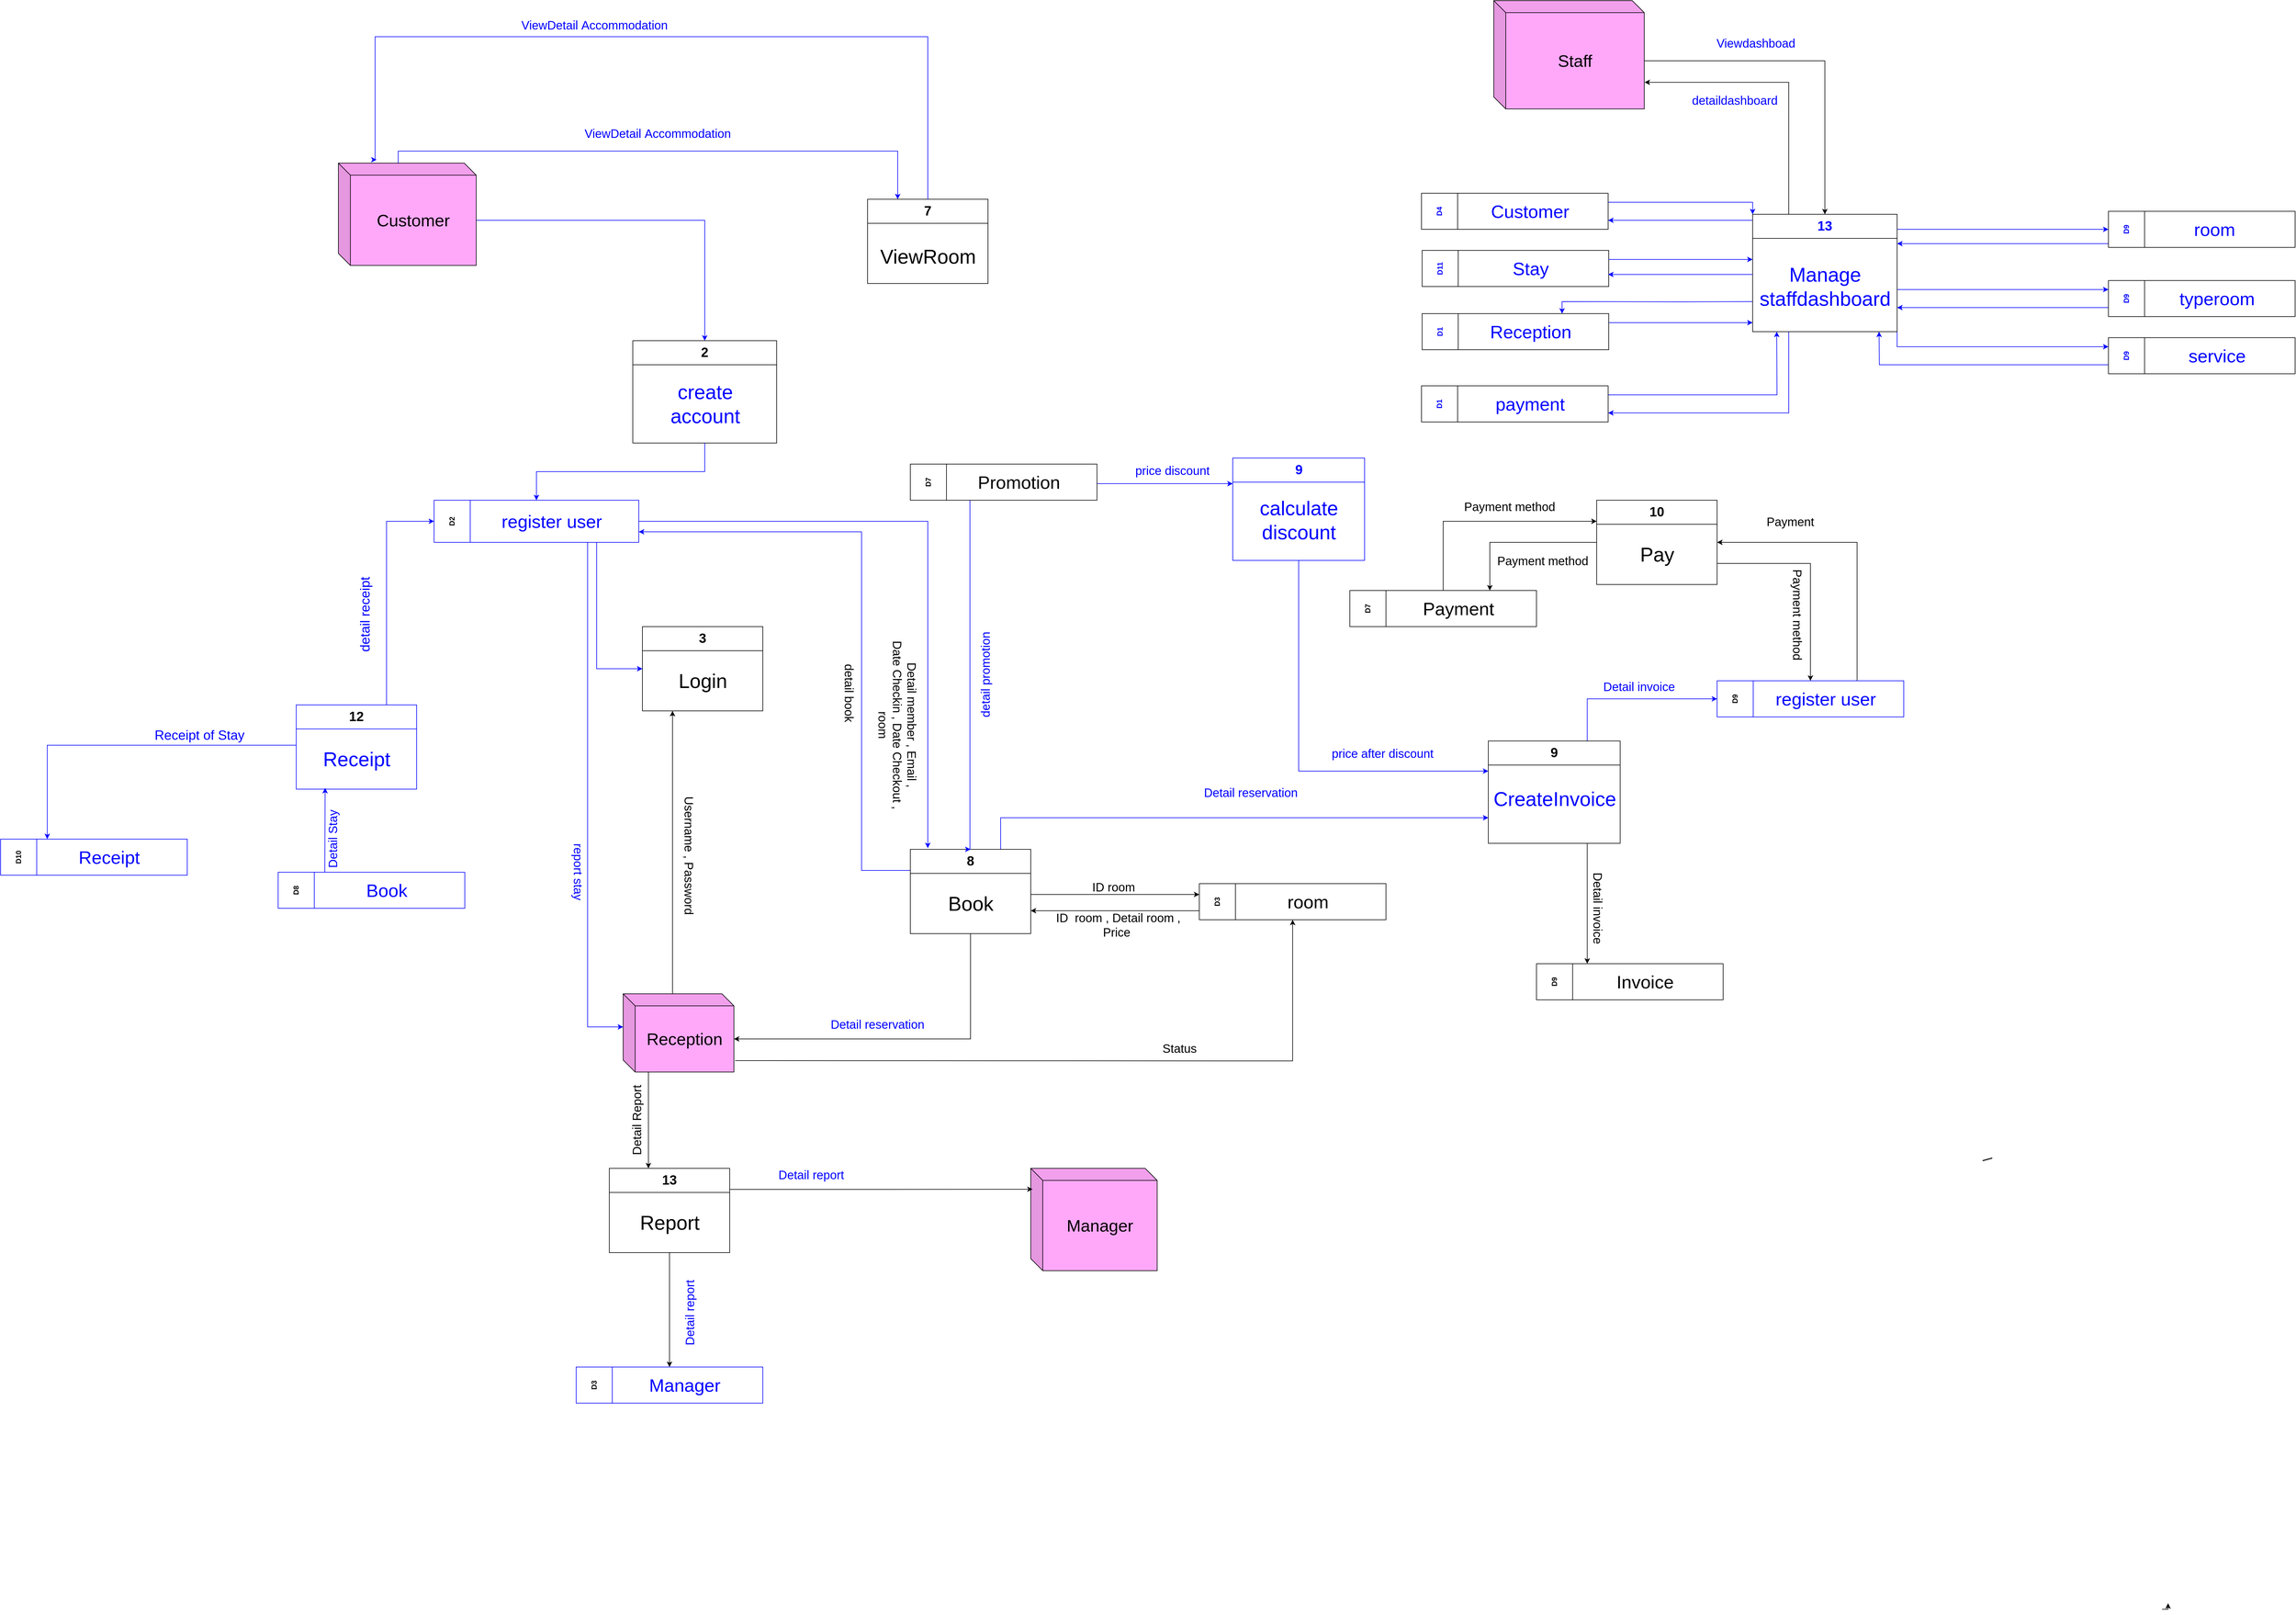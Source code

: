<mxfile version="22.0.4" type="github">
  <diagram name="Page-1" id="EVB2JG9kK474J4FMBU9G">
    <mxGraphModel dx="6120" dy="4209" grid="1" gridSize="10" guides="1" tooltips="1" connect="1" arrows="1" fold="1" page="1" pageScale="1" pageWidth="827" pageHeight="1169" math="0" shadow="0">
      <root>
        <mxCell id="0" />
        <mxCell id="1" parent="0" />
        <mxCell id="6Yd9exaLA5xY4vGigwr5-12" value="&lt;font style=&quot;font-size: 22px;&quot;&gt;3&lt;/font&gt;" style="swimlane;whiteSpace=wrap;html=1;startSize=40;" parent="1" vertex="1">
          <mxGeometry x="346" y="260" width="200" height="140" as="geometry" />
        </mxCell>
        <mxCell id="6Yd9exaLA5xY4vGigwr5-47" value="&lt;font style=&quot;font-size: 33px;&quot;&gt;Login&lt;/font&gt;" style="text;html=1;align=center;verticalAlign=middle;resizable=0;points=[];autosize=1;strokeColor=none;fillColor=none;" parent="6Yd9exaLA5xY4vGigwr5-12" vertex="1">
          <mxGeometry x="50" y="65" width="100" height="50" as="geometry" />
        </mxCell>
        <mxCell id="6Yd9exaLA5xY4vGigwr5-54" style="edgeStyle=orthogonalEdgeStyle;rounded=0;orthogonalLoop=1;jettySize=auto;html=1;exitX=1;exitY=0.5;exitDx=0;exitDy=0;fontColor=#0000FF;strokeColor=#0000FF;" parent="1" edge="1" source="uonzWdeMI_0KS28qsSOB-107">
          <mxGeometry relative="1" as="geometry">
            <mxPoint x="880" y="450" as="sourcePoint" />
            <mxPoint x="820" y="628" as="targetPoint" />
            <Array as="points">
              <mxPoint x="820" y="85" />
              <mxPoint x="820" y="628" />
            </Array>
          </mxGeometry>
        </mxCell>
        <mxCell id="6Yd9exaLA5xY4vGigwr5-67" style="edgeStyle=orthogonalEdgeStyle;rounded=0;orthogonalLoop=1;jettySize=auto;html=1;exitX=1;exitY=0.5;exitDx=0;exitDy=0;" parent="1" target="6Yd9exaLA5xY4vGigwr5-64" edge="1">
          <mxGeometry relative="1" as="geometry">
            <mxPoint x="991" y="705" as="sourcePoint" />
            <mxPoint x="1261" y="700" as="targetPoint" />
            <Array as="points">
              <mxPoint x="1131" y="705" />
              <mxPoint x="1131" y="705" />
            </Array>
          </mxGeometry>
        </mxCell>
        <mxCell id="6Yd9exaLA5xY4vGigwr5-70" style="edgeStyle=orthogonalEdgeStyle;rounded=0;orthogonalLoop=1;jettySize=auto;html=1;exitX=0;exitY=0.75;exitDx=0;exitDy=0;" parent="1" source="6Yd9exaLA5xY4vGigwr5-64" edge="1">
          <mxGeometry relative="1" as="geometry">
            <mxPoint x="991" y="732" as="targetPoint" />
            <Array as="points">
              <mxPoint x="991" y="732" />
            </Array>
          </mxGeometry>
        </mxCell>
        <mxCell id="6Yd9exaLA5xY4vGigwr5-64" value="D3" style="swimlane;horizontal=0;whiteSpace=wrap;html=1;startSize=60;" parent="1" vertex="1">
          <mxGeometry x="1271" y="687" width="310" height="60" as="geometry" />
        </mxCell>
        <mxCell id="6Yd9exaLA5xY4vGigwr5-65" value="&lt;font style=&quot;font-size: 30px;&quot;&gt;room&lt;/font&gt;" style="text;html=1;align=center;verticalAlign=middle;resizable=0;points=[];autosize=1;strokeColor=none;fillColor=none;" parent="6Yd9exaLA5xY4vGigwr5-64" vertex="1">
          <mxGeometry x="135" y="5" width="90" height="50" as="geometry" />
        </mxCell>
        <mxCell id="6Yd9exaLA5xY4vGigwr5-69" value="&lt;font style=&quot;font-size: 20px;&quot;&gt;ID room&amp;nbsp;&lt;/font&gt;" style="text;html=1;align=center;verticalAlign=middle;resizable=0;points=[];autosize=1;strokeColor=none;fillColor=none;" parent="1" vertex="1">
          <mxGeometry x="1081" y="672" width="100" height="40" as="geometry" />
        </mxCell>
        <mxCell id="6Yd9exaLA5xY4vGigwr5-71" value="&lt;font style=&quot;font-size: 20px;&quot;&gt;ID&amp;nbsp; room , Detail room ,&lt;br&gt;Price&amp;nbsp;&lt;/font&gt;" style="text;html=1;align=center;verticalAlign=middle;resizable=0;points=[];autosize=1;strokeColor=none;fillColor=none;" parent="1" vertex="1">
          <mxGeometry x="1021" y="725" width="230" height="60" as="geometry" />
        </mxCell>
        <mxCell id="6Yd9exaLA5xY4vGigwr5-78" value="&lt;font style=&quot;font-size: 22px;&quot;&gt;2&lt;/font&gt;" style="swimlane;whiteSpace=wrap;html=1;startSize=40;" parent="1" vertex="1">
          <mxGeometry x="330" y="-215" width="239" height="170" as="geometry" />
        </mxCell>
        <mxCell id="6Yd9exaLA5xY4vGigwr5-79" value="&lt;font color=&quot;#0000ff&quot; style=&quot;font-size: 33px;&quot;&gt;create &lt;br&gt;account&lt;/font&gt;" style="text;html=1;align=center;verticalAlign=middle;resizable=0;points=[];autosize=1;strokeColor=none;fillColor=none;" parent="6Yd9exaLA5xY4vGigwr5-78" vertex="1">
          <mxGeometry x="49.5" y="60" width="140" height="90" as="geometry" />
        </mxCell>
        <mxCell id="uonzWdeMI_0KS28qsSOB-125" style="edgeStyle=orthogonalEdgeStyle;rounded=0;orthogonalLoop=1;jettySize=auto;html=1;exitX=0;exitY=0.25;exitDx=0;exitDy=0;entryX=1;entryY=0.75;entryDx=0;entryDy=0;strokeColor=#0000FF;" edge="1" parent="1" source="6Yd9exaLA5xY4vGigwr5-80" target="uonzWdeMI_0KS28qsSOB-107">
          <mxGeometry relative="1" as="geometry">
            <Array as="points">
              <mxPoint x="710" y="665" />
              <mxPoint x="710" y="103" />
            </Array>
          </mxGeometry>
        </mxCell>
        <mxCell id="uonzWdeMI_0KS28qsSOB-127" style="edgeStyle=orthogonalEdgeStyle;rounded=0;orthogonalLoop=1;jettySize=auto;html=1;exitX=0.75;exitY=0;exitDx=0;exitDy=0;entryX=0;entryY=0.75;entryDx=0;entryDy=0;strokeColor=#0000FF;" edge="1" parent="1" source="6Yd9exaLA5xY4vGigwr5-80" target="6Yd9exaLA5xY4vGigwr5-114">
          <mxGeometry relative="1" as="geometry" />
        </mxCell>
        <mxCell id="6Yd9exaLA5xY4vGigwr5-80" value="&lt;font style=&quot;font-size: 22px;&quot;&gt;8&lt;/font&gt;" style="swimlane;whiteSpace=wrap;html=1;startSize=40;" parent="1" vertex="1">
          <mxGeometry x="791" y="630" width="200" height="140" as="geometry" />
        </mxCell>
        <mxCell id="6Yd9exaLA5xY4vGigwr5-81" value="&lt;span style=&quot;font-size: 33px;&quot;&gt;Book&lt;/span&gt;" style="text;html=1;align=center;verticalAlign=middle;resizable=0;points=[];autosize=1;strokeColor=none;fillColor=none;" parent="6Yd9exaLA5xY4vGigwr5-80" vertex="1">
          <mxGeometry x="50" y="65" width="100" height="50" as="geometry" />
        </mxCell>
        <mxCell id="6Yd9exaLA5xY4vGigwr5-90" value="&lt;span style=&quot;font-size: 20px;&quot;&gt;Detail member , Email ,&lt;br&gt;Date Checkin , Date Checkout ,&lt;br&gt;room&lt;/span&gt;" style="text;html=1;align=center;verticalAlign=middle;resizable=0;points=[];autosize=1;strokeColor=none;fillColor=none;rotation=90;" parent="1" vertex="1">
          <mxGeometry x="620" y="378" width="300" height="90" as="geometry" />
        </mxCell>
        <mxCell id="uonzWdeMI_0KS28qsSOB-160" style="edgeStyle=orthogonalEdgeStyle;rounded=0;orthogonalLoop=1;jettySize=auto;html=1;exitX=0;exitY=0.5;exitDx=0;exitDy=0;entryX=0.75;entryY=0;entryDx=0;entryDy=0;" edge="1" parent="1" source="6Yd9exaLA5xY4vGigwr5-103" target="6Yd9exaLA5xY4vGigwr5-105">
          <mxGeometry relative="1" as="geometry" />
        </mxCell>
        <mxCell id="uonzWdeMI_0KS28qsSOB-162" style="edgeStyle=orthogonalEdgeStyle;rounded=0;orthogonalLoop=1;jettySize=auto;html=1;exitX=1;exitY=0.75;exitDx=0;exitDy=0;entryX=0.5;entryY=0;entryDx=0;entryDy=0;" edge="1" parent="1" source="6Yd9exaLA5xY4vGigwr5-103" target="6Yd9exaLA5xY4vGigwr5-120">
          <mxGeometry relative="1" as="geometry">
            <mxPoint x="2270" y="280" as="targetPoint" />
          </mxGeometry>
        </mxCell>
        <mxCell id="6Yd9exaLA5xY4vGigwr5-103" value="&lt;font style=&quot;font-size: 22px;&quot;&gt;10&lt;/font&gt;" style="swimlane;whiteSpace=wrap;html=1;startSize=40;" parent="1" vertex="1">
          <mxGeometry x="1931" y="50" width="200" height="140" as="geometry" />
        </mxCell>
        <mxCell id="6Yd9exaLA5xY4vGigwr5-104" value="&lt;font style=&quot;font-size: 33px;&quot;&gt;Pay&lt;/font&gt;" style="text;html=1;align=center;verticalAlign=middle;resizable=0;points=[];autosize=1;strokeColor=none;fillColor=none;" parent="6Yd9exaLA5xY4vGigwr5-103" vertex="1">
          <mxGeometry x="60" y="65" width="80" height="50" as="geometry" />
        </mxCell>
        <mxCell id="uonzWdeMI_0KS28qsSOB-158" style="edgeStyle=orthogonalEdgeStyle;rounded=0;orthogonalLoop=1;jettySize=auto;html=1;exitX=0.5;exitY=0;exitDx=0;exitDy=0;entryX=0;entryY=0.25;entryDx=0;entryDy=0;" edge="1" parent="1" source="6Yd9exaLA5xY4vGigwr5-105" target="6Yd9exaLA5xY4vGigwr5-103">
          <mxGeometry relative="1" as="geometry" />
        </mxCell>
        <mxCell id="6Yd9exaLA5xY4vGigwr5-105" value="D7" style="swimlane;horizontal=0;whiteSpace=wrap;html=1;startSize=60;" parent="1" vertex="1">
          <mxGeometry x="1521" y="200" width="310" height="60" as="geometry" />
        </mxCell>
        <mxCell id="6Yd9exaLA5xY4vGigwr5-106" value="&lt;font style=&quot;font-size: 30px;&quot;&gt;Payment&lt;/font&gt;" style="text;html=1;align=center;verticalAlign=middle;resizable=0;points=[];autosize=1;strokeColor=none;fillColor=none;" parent="6Yd9exaLA5xY4vGigwr5-105" vertex="1">
          <mxGeometry x="110" y="5" width="140" height="50" as="geometry" />
        </mxCell>
        <mxCell id="6Yd9exaLA5xY4vGigwr5-108" value="&lt;font style=&quot;font-size: 20px;&quot;&gt;Payment method&lt;/font&gt;" style="text;html=1;align=center;verticalAlign=middle;resizable=0;points=[];autosize=1;strokeColor=none;fillColor=none;" parent="1" vertex="1">
          <mxGeometry x="1756" y="130" width="170" height="40" as="geometry" />
        </mxCell>
        <mxCell id="6Yd9exaLA5xY4vGigwr5-110" value="&lt;font style=&quot;font-size: 20px;&quot;&gt;Payment method&lt;/font&gt;" style="text;html=1;align=center;verticalAlign=middle;resizable=0;points=[];autosize=1;strokeColor=none;fillColor=none;" parent="1" vertex="1">
          <mxGeometry x="1701" y="40" width="170" height="40" as="geometry" />
        </mxCell>
        <mxCell id="uonzWdeMI_0KS28qsSOB-136" style="edgeStyle=orthogonalEdgeStyle;rounded=0;orthogonalLoop=1;jettySize=auto;html=1;exitX=0.75;exitY=0;exitDx=0;exitDy=0;entryX=0;entryY=0.5;entryDx=0;entryDy=0;strokeColor=#0000FF;" edge="1" parent="1" source="6Yd9exaLA5xY4vGigwr5-114" target="6Yd9exaLA5xY4vGigwr5-120">
          <mxGeometry relative="1" as="geometry" />
        </mxCell>
        <mxCell id="uonzWdeMI_0KS28qsSOB-168" style="edgeStyle=orthogonalEdgeStyle;rounded=0;orthogonalLoop=1;jettySize=auto;html=1;exitX=0.75;exitY=1;exitDx=0;exitDy=0;" edge="1" parent="1" source="6Yd9exaLA5xY4vGigwr5-114">
          <mxGeometry relative="1" as="geometry">
            <mxPoint x="1915" y="820" as="targetPoint" />
            <Array as="points">
              <mxPoint x="1915" y="820" />
            </Array>
          </mxGeometry>
        </mxCell>
        <mxCell id="6Yd9exaLA5xY4vGigwr5-114" value="&lt;font style=&quot;font-size: 22px;&quot;&gt;9&lt;/font&gt;" style="swimlane;whiteSpace=wrap;html=1;startSize=40;" parent="1" vertex="1">
          <mxGeometry x="1751" y="450" width="219" height="170" as="geometry" />
        </mxCell>
        <mxCell id="6Yd9exaLA5xY4vGigwr5-115" value="&lt;font style=&quot;font-size: 33px;&quot;&gt;CreateInvoice&lt;/font&gt;" style="text;html=1;align=center;verticalAlign=middle;resizable=0;points=[];autosize=1;strokeColor=none;fillColor=none;fontColor=#0000FF;" parent="6Yd9exaLA5xY4vGigwr5-114" vertex="1">
          <mxGeometry x="-5" y="71" width="230" height="50" as="geometry" />
        </mxCell>
        <mxCell id="uonzWdeMI_0KS28qsSOB-161" style="edgeStyle=orthogonalEdgeStyle;rounded=0;orthogonalLoop=1;jettySize=auto;html=1;exitX=0.75;exitY=0;exitDx=0;exitDy=0;entryX=1;entryY=0.5;entryDx=0;entryDy=0;" edge="1" parent="1" source="6Yd9exaLA5xY4vGigwr5-120" target="6Yd9exaLA5xY4vGigwr5-103">
          <mxGeometry relative="1" as="geometry" />
        </mxCell>
        <mxCell id="6Yd9exaLA5xY4vGigwr5-120" value="D9" style="swimlane;horizontal=0;whiteSpace=wrap;html=1;startSize=60;strokeColor=#0000FF;" parent="1" vertex="1">
          <mxGeometry x="2131" y="350" width="310" height="60" as="geometry" />
        </mxCell>
        <mxCell id="6Yd9exaLA5xY4vGigwr5-121" value="&lt;font style=&quot;font-size: 30px;&quot;&gt;register user&lt;/font&gt;" style="text;html=1;align=center;verticalAlign=middle;resizable=0;points=[];autosize=1;strokeColor=none;fillColor=none;fontColor=#0000FF;" parent="6Yd9exaLA5xY4vGigwr5-120" vertex="1">
          <mxGeometry x="85" y="5" width="190" height="50" as="geometry" />
        </mxCell>
        <mxCell id="6Yd9exaLA5xY4vGigwr5-125" value="&lt;font style=&quot;font-size: 20px;&quot;&gt;Detail invoice&lt;/font&gt;" style="text;html=1;align=center;verticalAlign=middle;resizable=0;points=[];autosize=1;strokeColor=none;fillColor=none;rotation=0;fontColor=#0000FF;" parent="1" vertex="1">
          <mxGeometry x="1931" y="339" width="140" height="40" as="geometry" />
        </mxCell>
        <mxCell id="6Yd9exaLA5xY4vGigwr5-126" value="&lt;font style=&quot;font-size: 20px;&quot;&gt;Detail invoice&lt;/font&gt;" style="text;html=1;align=center;verticalAlign=middle;resizable=0;points=[];autosize=1;strokeColor=none;fillColor=none;rotation=90;" parent="1" vertex="1">
          <mxGeometry x="1863.5" y="707" width="140" height="40" as="geometry" />
        </mxCell>
        <mxCell id="uonzWdeMI_0KS28qsSOB-186" style="edgeStyle=orthogonalEdgeStyle;rounded=0;orthogonalLoop=1;jettySize=auto;html=1;exitX=0;exitY=0;exitDx=250;exitDy=100;exitPerimeter=0;entryX=0.5;entryY=0;entryDx=0;entryDy=0;" edge="1" parent="1" source="6Yd9exaLA5xY4vGigwr5-130" target="uonzWdeMI_0KS28qsSOB-20">
          <mxGeometry relative="1" as="geometry" />
        </mxCell>
        <mxCell id="6Yd9exaLA5xY4vGigwr5-130" value="&lt;font style=&quot;font-size: 28px;&quot;&gt;Staff&lt;/font&gt;" style="shape=cube;whiteSpace=wrap;html=1;boundedLbl=1;backgroundOutline=1;darkOpacity=0.05;darkOpacity2=0.1;fillColor=#FFA8F9;" parent="1" vertex="1">
          <mxGeometry x="1760" y="-780" width="250" height="180" as="geometry" />
        </mxCell>
        <mxCell id="6Yd9exaLA5xY4vGigwr5-175" style="edgeStyle=orthogonalEdgeStyle;rounded=0;orthogonalLoop=1;jettySize=auto;html=1;exitX=0;exitY=0;exitDx=95;exitDy=110;exitPerimeter=0;entryX=0.5;entryY=0;entryDx=0;entryDy=0;" parent="1" edge="1">
          <mxGeometry relative="1" as="geometry">
            <mxPoint x="366" y="1000" as="sourcePoint" />
            <mxPoint x="356" y="1160" as="targetPoint" />
            <Array as="points">
              <mxPoint x="356" y="1000" />
            </Array>
          </mxGeometry>
        </mxCell>
        <mxCell id="6Yd9exaLA5xY4vGigwr5-225" style="edgeStyle=orthogonalEdgeStyle;rounded=0;orthogonalLoop=1;jettySize=auto;html=1;entryX=0.5;entryY=1;entryDx=0;entryDy=0;" parent="1" target="6Yd9exaLA5xY4vGigwr5-64" edge="1">
          <mxGeometry relative="1" as="geometry">
            <mxPoint x="500" y="981" as="sourcePoint" />
          </mxGeometry>
        </mxCell>
        <mxCell id="uonzWdeMI_0KS28qsSOB-120" style="edgeStyle=orthogonalEdgeStyle;rounded=0;orthogonalLoop=1;jettySize=auto;html=1;exitX=0;exitY=0;exitDx=82;exitDy=0;exitPerimeter=0;entryX=0.25;entryY=1;entryDx=0;entryDy=0;" edge="1" parent="1" source="6Yd9exaLA5xY4vGigwr5-170" target="6Yd9exaLA5xY4vGigwr5-12">
          <mxGeometry relative="1" as="geometry" />
        </mxCell>
        <mxCell id="6Yd9exaLA5xY4vGigwr5-170" value="&lt;font style=&quot;font-size: 28px;&quot;&gt;Reception&lt;/font&gt;" style="shape=cube;whiteSpace=wrap;html=1;boundedLbl=1;backgroundOutline=1;darkOpacity=0.05;darkOpacity2=0.1;fillColor=#FFA8F9;" parent="1" vertex="1">
          <mxGeometry x="314" y="870" width="184" height="130" as="geometry" />
        </mxCell>
        <mxCell id="uonzWdeMI_0KS28qsSOB-194" style="edgeStyle=orthogonalEdgeStyle;rounded=0;orthogonalLoop=1;jettySize=auto;html=1;exitX=0.5;exitY=1;exitDx=0;exitDy=0;entryX=0.5;entryY=0;entryDx=0;entryDy=0;" edge="1" parent="1" source="6Yd9exaLA5xY4vGigwr5-172" target="eCwXJ-lsIu1Mq8TBjTkr-33">
          <mxGeometry relative="1" as="geometry" />
        </mxCell>
        <mxCell id="6Yd9exaLA5xY4vGigwr5-172" value="&lt;font style=&quot;font-size: 22px;&quot;&gt;13&lt;/font&gt;" style="swimlane;whiteSpace=wrap;html=1;startSize=40;" parent="1" vertex="1">
          <mxGeometry x="291" y="1160" width="200" height="140" as="geometry" />
        </mxCell>
        <mxCell id="6Yd9exaLA5xY4vGigwr5-173" value="&lt;font style=&quot;font-size: 33px;&quot;&gt;Report&lt;/font&gt;" style="text;html=1;align=center;verticalAlign=middle;resizable=0;points=[];autosize=1;strokeColor=none;fillColor=none;" parent="6Yd9exaLA5xY4vGigwr5-172" vertex="1">
          <mxGeometry x="40" y="65" width="120" height="50" as="geometry" />
        </mxCell>
        <mxCell id="6Yd9exaLA5xY4vGigwr5-174" value="&lt;font style=&quot;font-size: 28px;&quot;&gt;Manager&lt;/font&gt;" style="shape=cube;whiteSpace=wrap;html=1;boundedLbl=1;backgroundOutline=1;darkOpacity=0.05;darkOpacity2=0.1;fillColor=#FFA8F9;" parent="1" vertex="1">
          <mxGeometry x="991" y="1160" width="210" height="170" as="geometry" />
        </mxCell>
        <mxCell id="6Yd9exaLA5xY4vGigwr5-176" value="&lt;font style=&quot;font-size: 20px;&quot;&gt;Username , Password&lt;/font&gt;" style="text;html=1;align=center;verticalAlign=middle;resizable=0;points=[];autosize=1;strokeColor=none;fillColor=none;rotation=90;" parent="1" vertex="1">
          <mxGeometry x="314" y="620" width="220" height="40" as="geometry" />
        </mxCell>
        <mxCell id="6Yd9exaLA5xY4vGigwr5-177" value="&lt;font style=&quot;font-size: 20px;&quot;&gt;Detail Report&lt;/font&gt;" style="text;html=1;align=center;verticalAlign=middle;resizable=0;points=[];autosize=1;strokeColor=none;fillColor=none;rotation=-90;" parent="1" vertex="1">
          <mxGeometry x="266" y="1060" width="140" height="40" as="geometry" />
        </mxCell>
        <mxCell id="6Yd9exaLA5xY4vGigwr5-185" value="&lt;font style=&quot;font-size: 20px;&quot;&gt;Detail report&lt;/font&gt;" style="text;html=1;align=center;verticalAlign=middle;resizable=0;points=[];autosize=1;strokeColor=none;fillColor=none;rotation=0;fontColor=#0000FF;" parent="1" vertex="1">
          <mxGeometry x="561" y="1150" width="130" height="40" as="geometry" />
        </mxCell>
        <mxCell id="uonzWdeMI_0KS28qsSOB-46" style="edgeStyle=orthogonalEdgeStyle;rounded=0;orthogonalLoop=1;jettySize=auto;html=1;exitX=1;exitY=0.25;exitDx=0;exitDy=0;entryX=0;entryY=0;entryDx=0;entryDy=0;fontColor=#0000FF;strokeColor=#0000FF;" edge="1" parent="1" source="6Yd9exaLA5xY4vGigwr5-191" target="uonzWdeMI_0KS28qsSOB-20">
          <mxGeometry relative="1" as="geometry" />
        </mxCell>
        <mxCell id="6Yd9exaLA5xY4vGigwr5-191" value="D4" style="swimlane;horizontal=0;whiteSpace=wrap;html=1;startSize=60;fontColor=#0000FF;" parent="1" vertex="1">
          <mxGeometry x="1640" y="-460" width="310" height="60" as="geometry" />
        </mxCell>
        <mxCell id="6Yd9exaLA5xY4vGigwr5-192" value="&lt;span style=&quot;font-size: 30px;&quot;&gt;Customer&lt;/span&gt;" style="text;html=1;align=center;verticalAlign=middle;resizable=0;points=[];autosize=1;strokeColor=none;fillColor=none;fontColor=#0000FF;" parent="6Yd9exaLA5xY4vGigwr5-191" vertex="1">
          <mxGeometry x="105" y="5" width="150" height="50" as="geometry" />
        </mxCell>
        <mxCell id="6Yd9exaLA5xY4vGigwr5-195" value="D11" style="swimlane;horizontal=0;whiteSpace=wrap;html=1;startSize=60;fontColor=#0000FF;" parent="1" vertex="1">
          <mxGeometry x="1641" y="-365" width="310" height="60" as="geometry" />
        </mxCell>
        <mxCell id="6Yd9exaLA5xY4vGigwr5-196" value="&lt;span style=&quot;font-size: 30px;&quot;&gt;Stay&lt;/span&gt;" style="text;html=1;align=center;verticalAlign=middle;resizable=0;points=[];autosize=1;strokeColor=none;fillColor=none;fontColor=#0000FF;" parent="6Yd9exaLA5xY4vGigwr5-195" vertex="1">
          <mxGeometry x="140" y="5" width="80" height="50" as="geometry" />
        </mxCell>
        <mxCell id="6Yd9exaLA5xY4vGigwr5-200" value="&lt;font style=&quot;font-size: 20px;&quot;&gt;&amp;nbsp;Status&lt;br&gt;&lt;/font&gt;" style="text;html=1;align=center;verticalAlign=middle;resizable=0;points=[];autosize=1;strokeColor=none;fillColor=none;" parent="1" vertex="1">
          <mxGeometry x="1190" y="940" width="90" height="40" as="geometry" />
        </mxCell>
        <mxCell id="x9j4PKglHA9XF4YdTZns-21" value="\" style="text;html=1;strokeColor=none;fillColor=none;align=center;verticalAlign=middle;whiteSpace=wrap;rounded=0;fontSize=22;rotation=-90;" parent="1" vertex="1">
          <mxGeometry x="2551" y="1130" width="60" height="30" as="geometry" />
        </mxCell>
        <mxCell id="yyQJociicmT0sTEvCrep-26" style="edgeStyle=orthogonalEdgeStyle;rounded=0;orthogonalLoop=1;jettySize=auto;html=1;exitX=0.5;exitY=1;exitDx=0;exitDy=0;entryX=0.667;entryY=0.667;entryDx=0;entryDy=0;entryPerimeter=0;" parent="1" edge="1">
          <mxGeometry relative="1" as="geometry">
            <mxPoint x="2870" y="1892.5" as="sourcePoint" />
            <mxPoint x="2880.02" y="1882.51" as="targetPoint" />
          </mxGeometry>
        </mxCell>
        <mxCell id="eCwXJ-lsIu1Mq8TBjTkr-29" style="edgeStyle=orthogonalEdgeStyle;rounded=0;orthogonalLoop=1;jettySize=auto;html=1;exitX=0;exitY=0.5;exitDx=0;exitDy=0;entryX=0.25;entryY=0;entryDx=0;entryDy=0;strokeColor=#0000FF;" parent="1" source="G4Wa9GA4Rg9XZmVomABa-4" target="eCwXJ-lsIu1Mq8TBjTkr-27" edge="1">
          <mxGeometry relative="1" as="geometry">
            <Array as="points">
              <mxPoint x="-642" y="457" />
            </Array>
          </mxGeometry>
        </mxCell>
        <mxCell id="uonzWdeMI_0KS28qsSOB-121" style="edgeStyle=orthogonalEdgeStyle;rounded=0;orthogonalLoop=1;jettySize=auto;html=1;exitX=0.75;exitY=0;exitDx=0;exitDy=0;entryX=0;entryY=0.5;entryDx=0;entryDy=0;strokeColor=#0000FF;" edge="1" parent="1" source="G4Wa9GA4Rg9XZmVomABa-4" target="uonzWdeMI_0KS28qsSOB-107">
          <mxGeometry relative="1" as="geometry" />
        </mxCell>
        <mxCell id="G4Wa9GA4Rg9XZmVomABa-4" value="&lt;font style=&quot;font-size: 22px;&quot;&gt;12&lt;/font&gt;" style="swimlane;whiteSpace=wrap;html=1;startSize=40;strokeColor=#0000FF;" parent="1" vertex="1">
          <mxGeometry x="-229" y="390" width="200" height="140" as="geometry" />
        </mxCell>
        <mxCell id="G4Wa9GA4Rg9XZmVomABa-5" value="&lt;span style=&quot;font-size: 33px;&quot;&gt;&lt;font color=&quot;#0000ff&quot;&gt;Receipt&lt;/font&gt;&lt;/span&gt;" style="text;html=1;align=center;verticalAlign=middle;resizable=0;points=[];autosize=1;strokeColor=none;fillColor=none;" parent="G4Wa9GA4Rg9XZmVomABa-4" vertex="1">
          <mxGeometry x="30" y="65" width="140" height="50" as="geometry" />
        </mxCell>
        <mxCell id="G4Wa9GA4Rg9XZmVomABa-8" style="rounded=0;orthogonalLoop=1;jettySize=auto;html=1;exitX=0.25;exitY=0;exitDx=0;exitDy=0;strokeColor=#0000FF;" parent="1" source="G4Wa9GA4Rg9XZmVomABa-6" edge="1">
          <mxGeometry relative="1" as="geometry">
            <mxPoint x="-181" y="528" as="targetPoint" />
          </mxGeometry>
        </mxCell>
        <mxCell id="G4Wa9GA4Rg9XZmVomABa-6" value="D8" style="swimlane;horizontal=0;whiteSpace=wrap;html=1;startSize=60;strokeColor=#0000FF;" parent="1" vertex="1">
          <mxGeometry x="-259" y="668" width="310" height="60" as="geometry" />
        </mxCell>
        <mxCell id="G4Wa9GA4Rg9XZmVomABa-7" value="&lt;span style=&quot;font-size: 30px;&quot;&gt;&lt;font color=&quot;#0000ff&quot;&gt;Book&lt;/font&gt;&lt;/span&gt;" style="text;html=1;align=center;verticalAlign=middle;resizable=0;points=[];autosize=1;strokeColor=none;fillColor=none;" parent="G4Wa9GA4Rg9XZmVomABa-6" vertex="1">
          <mxGeometry x="135" y="5" width="90" height="50" as="geometry" />
        </mxCell>
        <mxCell id="G4Wa9GA4Rg9XZmVomABa-10" value="&lt;font color=&quot;#0000ff&quot; style=&quot;font-size: 20px;&quot;&gt;Detail Stay&lt;/font&gt;" style="text;html=1;align=center;verticalAlign=middle;resizable=0;points=[];autosize=1;strokeColor=none;fillColor=none;rotation=-90;" parent="1" vertex="1">
          <mxGeometry x="-229" y="593" width="120" height="40" as="geometry" />
        </mxCell>
        <mxCell id="eCwXJ-lsIu1Mq8TBjTkr-11" value="&lt;font style=&quot;font-size: 22px;&quot;&gt;7&lt;/font&gt;" style="swimlane;whiteSpace=wrap;html=1;startSize=40;" parent="1" vertex="1">
          <mxGeometry x="720" y="-450" width="200" height="140" as="geometry" />
        </mxCell>
        <mxCell id="eCwXJ-lsIu1Mq8TBjTkr-12" value="&lt;font style=&quot;font-size: 33px;&quot;&gt;ViewRoom&lt;/font&gt;" style="text;html=1;align=center;verticalAlign=middle;resizable=0;points=[];autosize=1;strokeColor=none;fillColor=none;" parent="eCwXJ-lsIu1Mq8TBjTkr-11" vertex="1">
          <mxGeometry x="10" y="70" width="180" height="50" as="geometry" />
        </mxCell>
        <mxCell id="eCwXJ-lsIu1Mq8TBjTkr-21" value="&lt;font style=&quot;font-size: 20px;&quot;&gt;&lt;font color=&quot;#0000ff&quot;&gt;ViewDetail&amp;nbsp;Accommodation&lt;/font&gt;&lt;br&gt;&lt;/font&gt;" style="text;html=1;align=center;verticalAlign=middle;resizable=0;points=[];autosize=1;strokeColor=none;fillColor=none;" parent="1" vertex="1">
          <mxGeometry x="236" y="-580" width="270" height="40" as="geometry" />
        </mxCell>
        <mxCell id="eCwXJ-lsIu1Mq8TBjTkr-23" value="&lt;font style=&quot;font-size: 20px;&quot;&gt;&lt;font color=&quot;#0000ff&quot;&gt;ViewDetail&amp;nbsp;Accommodation&lt;/font&gt;&lt;br&gt;&lt;/font&gt;" style="text;html=1;align=center;verticalAlign=middle;resizable=0;points=[];autosize=1;strokeColor=none;fillColor=none;" parent="1" vertex="1">
          <mxGeometry x="131" y="-760" width="270" height="40" as="geometry" />
        </mxCell>
        <mxCell id="eCwXJ-lsIu1Mq8TBjTkr-27" value="D10" style="swimlane;horizontal=0;whiteSpace=wrap;html=1;startSize=60;strokeColor=#0000FF;" parent="1" vertex="1">
          <mxGeometry x="-720" y="613" width="310" height="60" as="geometry" />
        </mxCell>
        <mxCell id="eCwXJ-lsIu1Mq8TBjTkr-28" value="&lt;span style=&quot;font-size: 30px;&quot;&gt;&lt;font color=&quot;#0000ff&quot;&gt;Receipt&lt;/font&gt;&lt;/span&gt;" style="text;html=1;align=center;verticalAlign=middle;resizable=0;points=[];autosize=1;strokeColor=none;fillColor=none;" parent="eCwXJ-lsIu1Mq8TBjTkr-27" vertex="1">
          <mxGeometry x="115" y="5" width="130" height="50" as="geometry" />
        </mxCell>
        <mxCell id="eCwXJ-lsIu1Mq8TBjTkr-30" value="&lt;font color=&quot;#0000ff&quot; style=&quot;font-size: 22px;&quot;&gt;Receipt of Stay&lt;/font&gt;" style="text;html=1;align=center;verticalAlign=middle;resizable=0;points=[];autosize=1;strokeColor=none;fillColor=none;" parent="1" vertex="1">
          <mxGeometry x="-475" y="421" width="170" height="40" as="geometry" />
        </mxCell>
        <mxCell id="eCwXJ-lsIu1Mq8TBjTkr-33" value="D3" style="swimlane;horizontal=0;whiteSpace=wrap;html=1;startSize=60;strokeColor=#0000FF;" parent="1" vertex="1">
          <mxGeometry x="236" y="1490" width="310" height="60" as="geometry" />
        </mxCell>
        <mxCell id="eCwXJ-lsIu1Mq8TBjTkr-34" value="&lt;span style=&quot;font-size: 30px;&quot;&gt;&lt;font color=&quot;#0000ff&quot;&gt;Manager&lt;/font&gt;&lt;/span&gt;" style="text;html=1;align=center;verticalAlign=middle;resizable=0;points=[];autosize=1;strokeColor=none;fillColor=none;" parent="eCwXJ-lsIu1Mq8TBjTkr-33" vertex="1">
          <mxGeometry x="110" y="5" width="140" height="50" as="geometry" />
        </mxCell>
        <mxCell id="eCwXJ-lsIu1Mq8TBjTkr-39" value="&lt;font color=&quot;#0000ff&quot; style=&quot;font-size: 20px;&quot;&gt;Detail report&lt;/font&gt;" style="text;html=1;align=center;verticalAlign=middle;resizable=0;points=[];autosize=1;strokeColor=none;fillColor=none;rotation=-90;" parent="1" vertex="1">
          <mxGeometry x="359" y="1380" width="130" height="40" as="geometry" />
        </mxCell>
        <mxCell id="ifQpzC5PUmXQ1WxJgQqO-7" style="edgeStyle=orthogonalEdgeStyle;rounded=0;orthogonalLoop=1;jettySize=auto;html=1;exitX=0;exitY=0;exitDx=99.5;exitDy=0;exitPerimeter=0;entryX=0.25;entryY=0;entryDx=0;entryDy=0;strokeColor=#0000FF;" parent="1" source="ifQpzC5PUmXQ1WxJgQqO-5" target="eCwXJ-lsIu1Mq8TBjTkr-11" edge="1">
          <mxGeometry relative="1" as="geometry" />
        </mxCell>
        <mxCell id="uonzWdeMI_0KS28qsSOB-114" style="edgeStyle=orthogonalEdgeStyle;rounded=0;orthogonalLoop=1;jettySize=auto;html=1;exitX=0;exitY=0;exitDx=229;exitDy=95;exitPerimeter=0;entryX=0.5;entryY=0;entryDx=0;entryDy=0;strokeColor=#0000FF;" edge="1" parent="1" source="ifQpzC5PUmXQ1WxJgQqO-5" target="6Yd9exaLA5xY4vGigwr5-78">
          <mxGeometry relative="1" as="geometry" />
        </mxCell>
        <mxCell id="ifQpzC5PUmXQ1WxJgQqO-5" value="&lt;font style=&quot;font-size: 28px;&quot;&gt;Customer&lt;/font&gt;" style="shape=cube;whiteSpace=wrap;html=1;boundedLbl=1;backgroundOutline=1;darkOpacity=0.05;darkOpacity2=0.1;fillColor=#FFA8F9;" parent="1" vertex="1">
          <mxGeometry x="-159" y="-510" width="229" height="170" as="geometry" />
        </mxCell>
        <mxCell id="ifQpzC5PUmXQ1WxJgQqO-8" style="edgeStyle=orthogonalEdgeStyle;rounded=0;orthogonalLoop=1;jettySize=auto;html=1;exitX=0.5;exitY=0;exitDx=0;exitDy=0;entryX=0.277;entryY=-0.033;entryDx=0;entryDy=0;entryPerimeter=0;strokeColor=#0000FF;" parent="1" source="eCwXJ-lsIu1Mq8TBjTkr-11" target="ifQpzC5PUmXQ1WxJgQqO-5" edge="1">
          <mxGeometry relative="1" as="geometry">
            <Array as="points">
              <mxPoint x="820" y="-720" />
              <mxPoint x="-98" y="-720" />
            </Array>
          </mxGeometry>
        </mxCell>
        <mxCell id="uonzWdeMI_0KS28qsSOB-36" style="edgeStyle=orthogonalEdgeStyle;rounded=0;orthogonalLoop=1;jettySize=auto;html=1;entryX=0.75;entryY=0;entryDx=0;entryDy=0;fontColor=#0000FF;strokeColor=#0000FF;" edge="1" parent="1" target="6Yd9exaLA5xY4vGigwr5-193">
          <mxGeometry relative="1" as="geometry">
            <mxPoint x="2190" y="-280" as="sourcePoint" />
          </mxGeometry>
        </mxCell>
        <mxCell id="uonzWdeMI_0KS28qsSOB-47" style="edgeStyle=orthogonalEdgeStyle;rounded=0;orthogonalLoop=1;jettySize=auto;html=1;exitX=0;exitY=0.25;exitDx=0;exitDy=0;entryX=1;entryY=0.75;entryDx=0;entryDy=0;fontColor=#0000FF;strokeColor=#0000FF;" edge="1" parent="1" source="uonzWdeMI_0KS28qsSOB-20" target="6Yd9exaLA5xY4vGigwr5-191">
          <mxGeometry relative="1" as="geometry">
            <Array as="points">
              <mxPoint x="2190" y="-415" />
            </Array>
          </mxGeometry>
        </mxCell>
        <mxCell id="uonzWdeMI_0KS28qsSOB-90" style="edgeStyle=orthogonalEdgeStyle;rounded=0;orthogonalLoop=1;jettySize=auto;html=1;exitX=1;exitY=0.25;exitDx=0;exitDy=0;entryX=0;entryY=0.5;entryDx=0;entryDy=0;fontColor=#0000FF;strokeColor=#0000FF;" edge="1" parent="1" source="uonzWdeMI_0KS28qsSOB-20" target="uonzWdeMI_0KS28qsSOB-58">
          <mxGeometry relative="1" as="geometry">
            <Array as="points">
              <mxPoint x="2430" y="-400" />
            </Array>
          </mxGeometry>
        </mxCell>
        <mxCell id="uonzWdeMI_0KS28qsSOB-92" style="edgeStyle=orthogonalEdgeStyle;rounded=0;orthogonalLoop=1;jettySize=auto;html=1;exitX=1;exitY=0.59;exitDx=0;exitDy=0;entryX=0;entryY=0.25;entryDx=0;entryDy=0;exitPerimeter=0;fontColor=#0000FF;strokeColor=#0000FF;" edge="1" parent="1" source="uonzWdeMI_0KS28qsSOB-21" target="uonzWdeMI_0KS28qsSOB-60">
          <mxGeometry relative="1" as="geometry">
            <Array as="points">
              <mxPoint x="2520" y="-300" />
              <mxPoint x="2520" y="-300" />
            </Array>
          </mxGeometry>
        </mxCell>
        <mxCell id="uonzWdeMI_0KS28qsSOB-94" style="edgeStyle=orthogonalEdgeStyle;rounded=0;orthogonalLoop=1;jettySize=auto;html=1;exitX=1;exitY=1;exitDx=0;exitDy=0;entryX=0;entryY=0.25;entryDx=0;entryDy=0;fontColor=#0000FF;strokeColor=#0000FF;" edge="1" parent="1" source="uonzWdeMI_0KS28qsSOB-20" target="uonzWdeMI_0KS28qsSOB-64">
          <mxGeometry relative="1" as="geometry" />
        </mxCell>
        <mxCell id="uonzWdeMI_0KS28qsSOB-185" style="edgeStyle=orthogonalEdgeStyle;rounded=0;orthogonalLoop=1;jettySize=auto;html=1;exitX=0.25;exitY=1;exitDx=0;exitDy=0;entryX=1;entryY=0.75;entryDx=0;entryDy=0;strokeColor=#0000FF;" edge="1" parent="1" source="uonzWdeMI_0KS28qsSOB-20" target="uonzWdeMI_0KS28qsSOB-171">
          <mxGeometry relative="1" as="geometry" />
        </mxCell>
        <mxCell id="uonzWdeMI_0KS28qsSOB-20" value="&lt;font style=&quot;font-size: 22px;&quot;&gt;13&lt;/font&gt;" style="swimlane;whiteSpace=wrap;html=1;startSize=40;fontColor=#0000FF;" vertex="1" parent="1">
          <mxGeometry x="2190" y="-425" width="240" height="195" as="geometry" />
        </mxCell>
        <mxCell id="uonzWdeMI_0KS28qsSOB-21" value="&lt;font style=&quot;font-size: 33px;&quot;&gt;Manage&lt;br&gt;staffdashboard&lt;/font&gt;" style="text;html=1;align=center;verticalAlign=middle;resizable=0;points=[];autosize=1;strokeColor=none;fillColor=none;fontColor=#0000FF;" vertex="1" parent="uonzWdeMI_0KS28qsSOB-20">
          <mxGeometry y="75" width="240" height="90" as="geometry" />
        </mxCell>
        <mxCell id="uonzWdeMI_0KS28qsSOB-38" value="" style="endArrow=classic;html=1;rounded=0;exitX=1;exitY=0.25;exitDx=0;exitDy=0;fontColor=#0000FF;strokeColor=#0000FF;" edge="1" parent="1" source="6Yd9exaLA5xY4vGigwr5-193">
          <mxGeometry width="50" height="50" relative="1" as="geometry">
            <mxPoint x="2220" y="-90" as="sourcePoint" />
            <mxPoint x="2190" y="-245" as="targetPoint" />
          </mxGeometry>
        </mxCell>
        <mxCell id="uonzWdeMI_0KS28qsSOB-40" style="edgeStyle=orthogonalEdgeStyle;rounded=0;orthogonalLoop=1;jettySize=auto;html=1;exitX=1;exitY=0.25;exitDx=0;exitDy=0;fontColor=#0000FF;strokeColor=#0000FF;" edge="1" parent="1" source="6Yd9exaLA5xY4vGigwr5-195">
          <mxGeometry relative="1" as="geometry">
            <mxPoint x="2190" y="-350" as="targetPoint" />
          </mxGeometry>
        </mxCell>
        <mxCell id="uonzWdeMI_0KS28qsSOB-42" value="" style="edgeStyle=orthogonalEdgeStyle;rounded=0;orthogonalLoop=1;jettySize=auto;html=1;fontColor=#0000FF;strokeColor=#0000FF;" edge="1" parent="1">
          <mxGeometry relative="1" as="geometry">
            <mxPoint x="2190" y="-325" as="sourcePoint" />
            <mxPoint x="1950" y="-325" as="targetPoint" />
          </mxGeometry>
        </mxCell>
        <mxCell id="6Yd9exaLA5xY4vGigwr5-193" value="D1" style="swimlane;horizontal=0;whiteSpace=wrap;html=1;startSize=60;fontColor=#0000FF;" parent="1" vertex="1">
          <mxGeometry x="1641" y="-260" width="310" height="60" as="geometry" />
        </mxCell>
        <mxCell id="6Yd9exaLA5xY4vGigwr5-194" value="&lt;span style=&quot;font-size: 30px;&quot;&gt;Reception&lt;/span&gt;" style="text;html=1;align=center;verticalAlign=middle;resizable=0;points=[];autosize=1;strokeColor=none;fillColor=none;fontColor=#0000FF;" parent="6Yd9exaLA5xY4vGigwr5-193" vertex="1">
          <mxGeometry x="100" y="5" width="160" height="50" as="geometry" />
        </mxCell>
        <mxCell id="uonzWdeMI_0KS28qsSOB-53" style="edgeStyle=orthogonalEdgeStyle;rounded=0;orthogonalLoop=1;jettySize=auto;html=1;exitX=1;exitY=0.25;exitDx=0;exitDy=0;entryX=0.015;entryY=0.204;entryDx=0;entryDy=0;entryPerimeter=0;" edge="1" parent="1" source="6Yd9exaLA5xY4vGigwr5-172" target="6Yd9exaLA5xY4vGigwr5-174">
          <mxGeometry relative="1" as="geometry" />
        </mxCell>
        <mxCell id="uonzWdeMI_0KS28qsSOB-91" style="edgeStyle=orthogonalEdgeStyle;rounded=0;orthogonalLoop=1;jettySize=auto;html=1;exitX=0;exitY=0.75;exitDx=0;exitDy=0;entryX=1;entryY=0.25;entryDx=0;entryDy=0;fontColor=#0000FF;strokeColor=#0000FF;" edge="1" parent="1" source="uonzWdeMI_0KS28qsSOB-58" target="uonzWdeMI_0KS28qsSOB-20">
          <mxGeometry relative="1" as="geometry">
            <Array as="points">
              <mxPoint x="2781" y="-376" />
            </Array>
          </mxGeometry>
        </mxCell>
        <mxCell id="uonzWdeMI_0KS28qsSOB-58" value="D9" style="swimlane;horizontal=0;whiteSpace=wrap;html=1;startSize=60;fontColor=#0000FF;" vertex="1" parent="1">
          <mxGeometry x="2781" y="-430" width="310" height="60" as="geometry" />
        </mxCell>
        <mxCell id="uonzWdeMI_0KS28qsSOB-59" value="&lt;font style=&quot;font-size: 30px;&quot;&gt;room&amp;nbsp;&lt;/font&gt;" style="text;html=1;align=center;verticalAlign=middle;resizable=0;points=[];autosize=1;strokeColor=none;fillColor=none;fontColor=#0000FF;" vertex="1" parent="uonzWdeMI_0KS28qsSOB-58">
          <mxGeometry x="130" y="5" width="100" height="50" as="geometry" />
        </mxCell>
        <mxCell id="uonzWdeMI_0KS28qsSOB-93" style="edgeStyle=orthogonalEdgeStyle;rounded=0;orthogonalLoop=1;jettySize=auto;html=1;exitX=0;exitY=0.75;exitDx=0;exitDy=0;fontColor=#0000FF;strokeColor=#0000FF;" edge="1" parent="1" source="uonzWdeMI_0KS28qsSOB-60">
          <mxGeometry relative="1" as="geometry">
            <mxPoint x="2430" y="-270" as="targetPoint" />
            <Array as="points">
              <mxPoint x="2430" y="-270" />
            </Array>
          </mxGeometry>
        </mxCell>
        <mxCell id="uonzWdeMI_0KS28qsSOB-60" value="D9" style="swimlane;horizontal=0;whiteSpace=wrap;html=1;startSize=60;fontColor=#0000FF;" vertex="1" parent="1">
          <mxGeometry x="2781" y="-315" width="310" height="60" as="geometry" />
        </mxCell>
        <mxCell id="uonzWdeMI_0KS28qsSOB-61" value="&lt;font style=&quot;font-size: 30px;&quot;&gt;typeroom&lt;/font&gt;" style="text;html=1;align=center;verticalAlign=middle;resizable=0;points=[];autosize=1;strokeColor=none;fillColor=none;fontColor=#0000FF;" vertex="1" parent="uonzWdeMI_0KS28qsSOB-60">
          <mxGeometry x="105" y="5" width="150" height="50" as="geometry" />
        </mxCell>
        <mxCell id="uonzWdeMI_0KS28qsSOB-106" style="edgeStyle=orthogonalEdgeStyle;rounded=0;orthogonalLoop=1;jettySize=auto;html=1;exitX=0;exitY=0.75;exitDx=0;exitDy=0;fontColor=#0000FF;strokeColor=#0000FF;" edge="1" parent="1" source="uonzWdeMI_0KS28qsSOB-64">
          <mxGeometry relative="1" as="geometry">
            <mxPoint x="2400" y="-230" as="targetPoint" />
          </mxGeometry>
        </mxCell>
        <mxCell id="uonzWdeMI_0KS28qsSOB-64" value="D9" style="swimlane;horizontal=0;whiteSpace=wrap;html=1;startSize=60;fontColor=#0000FF;" vertex="1" parent="1">
          <mxGeometry x="2781" y="-220" width="310" height="60" as="geometry" />
        </mxCell>
        <mxCell id="uonzWdeMI_0KS28qsSOB-65" value="&lt;font style=&quot;font-size: 30px;&quot;&gt;service&lt;/font&gt;" style="text;html=1;align=center;verticalAlign=middle;resizable=0;points=[];autosize=1;strokeColor=none;fillColor=none;fontColor=#0000FF;" vertex="1" parent="uonzWdeMI_0KS28qsSOB-64">
          <mxGeometry x="120" y="5" width="120" height="50" as="geometry" />
        </mxCell>
        <mxCell id="uonzWdeMI_0KS28qsSOB-119" style="edgeStyle=orthogonalEdgeStyle;rounded=0;orthogonalLoop=1;jettySize=auto;html=1;entryX=0;entryY=0.5;entryDx=0;entryDy=0;strokeColor=#0000FF;" edge="1" parent="1" target="6Yd9exaLA5xY4vGigwr5-12">
          <mxGeometry relative="1" as="geometry">
            <mxPoint x="270" y="120" as="sourcePoint" />
            <Array as="points">
              <mxPoint x="270" y="330" />
            </Array>
          </mxGeometry>
        </mxCell>
        <mxCell id="uonzWdeMI_0KS28qsSOB-107" value="D2" style="swimlane;horizontal=0;whiteSpace=wrap;html=1;startSize=60;strokeColor=#0000FF;" vertex="1" parent="1">
          <mxGeometry y="50" width="340" height="70" as="geometry" />
        </mxCell>
        <mxCell id="uonzWdeMI_0KS28qsSOB-108" value="&lt;font color=&quot;#0000ff&quot; style=&quot;font-size: 30px;&quot;&gt;register user&lt;/font&gt;" style="text;html=1;align=center;verticalAlign=middle;resizable=0;points=[];autosize=1;strokeColor=none;fillColor=none;" vertex="1" parent="uonzWdeMI_0KS28qsSOB-107">
          <mxGeometry x="100" y="10" width="190" height="50" as="geometry" />
        </mxCell>
        <mxCell id="uonzWdeMI_0KS28qsSOB-118" style="edgeStyle=orthogonalEdgeStyle;rounded=0;orthogonalLoop=1;jettySize=auto;html=1;exitX=0.5;exitY=1;exitDx=0;exitDy=0;strokeColor=#0000FF;entryX=0.5;entryY=0;entryDx=0;entryDy=0;" edge="1" parent="1" source="6Yd9exaLA5xY4vGigwr5-78" target="uonzWdeMI_0KS28qsSOB-107">
          <mxGeometry relative="1" as="geometry">
            <mxPoint x="450" y="70" as="targetPoint" />
          </mxGeometry>
        </mxCell>
        <mxCell id="uonzWdeMI_0KS28qsSOB-122" value="&lt;font color=&quot;#0000ff&quot; style=&quot;font-size: 22px;&quot;&gt;detail receipt&lt;/font&gt;" style="text;html=1;align=center;verticalAlign=middle;resizable=0;points=[];autosize=1;strokeColor=none;fillColor=none;rotation=-90;" vertex="1" parent="1">
          <mxGeometry x="-189" y="220" width="150" height="40" as="geometry" />
        </mxCell>
        <mxCell id="uonzWdeMI_0KS28qsSOB-123" style="edgeStyle=orthogonalEdgeStyle;rounded=0;orthogonalLoop=1;jettySize=auto;html=1;exitX=0.75;exitY=1;exitDx=0;exitDy=0;entryX=0;entryY=0;entryDx=0;entryDy=55;entryPerimeter=0;strokeColor=#0000FF;" edge="1" parent="1" source="uonzWdeMI_0KS28qsSOB-107" target="6Yd9exaLA5xY4vGigwr5-170">
          <mxGeometry relative="1" as="geometry" />
        </mxCell>
        <mxCell id="uonzWdeMI_0KS28qsSOB-124" value="&lt;font style=&quot;font-size: 20px;&quot;&gt;report stay&lt;/font&gt;" style="text;html=1;align=center;verticalAlign=middle;resizable=0;points=[];autosize=1;strokeColor=none;fillColor=none;rotation=90;fontColor=#0000FF;" vertex="1" parent="1">
          <mxGeometry x="180" y="647" width="120" height="40" as="geometry" />
        </mxCell>
        <mxCell id="uonzWdeMI_0KS28qsSOB-126" value="&lt;font style=&quot;font-size: 20px;&quot;&gt;detail book&lt;/font&gt;" style="text;html=1;align=center;verticalAlign=middle;resizable=0;points=[];autosize=1;strokeColor=none;fillColor=none;rotation=90;" vertex="1" parent="1">
          <mxGeometry x="630" y="350" width="120" height="40" as="geometry" />
        </mxCell>
        <mxCell id="uonzWdeMI_0KS28qsSOB-128" value="&lt;font style=&quot;font-size: 20px;&quot;&gt;Detail reservation&lt;/font&gt;" style="text;html=1;align=center;verticalAlign=middle;resizable=0;points=[];autosize=1;strokeColor=none;fillColor=none;fontColor=#0000FF;" vertex="1" parent="1">
          <mxGeometry x="1266" y="515" width="180" height="40" as="geometry" />
        </mxCell>
        <mxCell id="uonzWdeMI_0KS28qsSOB-131" value="D9" style="swimlane;horizontal=0;whiteSpace=wrap;html=1;startSize=60;" vertex="1" parent="1">
          <mxGeometry x="1831" y="820" width="310" height="60" as="geometry" />
        </mxCell>
        <mxCell id="uonzWdeMI_0KS28qsSOB-132" value="&lt;font style=&quot;font-size: 30px;&quot;&gt;Invoice&lt;/font&gt;" style="text;html=1;align=center;verticalAlign=middle;resizable=0;points=[];autosize=1;strokeColor=none;fillColor=none;" vertex="1" parent="uonzWdeMI_0KS28qsSOB-131">
          <mxGeometry x="120" y="5" width="120" height="50" as="geometry" />
        </mxCell>
        <mxCell id="uonzWdeMI_0KS28qsSOB-154" style="edgeStyle=orthogonalEdgeStyle;rounded=0;orthogonalLoop=1;jettySize=auto;html=1;exitX=0.5;exitY=1;exitDx=0;exitDy=0;strokeColor=#0000FF;" edge="1" parent="1" source="uonzWdeMI_0KS28qsSOB-138">
          <mxGeometry relative="1" as="geometry">
            <mxPoint x="1751" y="500" as="targetPoint" />
            <Array as="points">
              <mxPoint x="1436" y="500" />
            </Array>
          </mxGeometry>
        </mxCell>
        <mxCell id="uonzWdeMI_0KS28qsSOB-138" value="&lt;font style=&quot;font-size: 22px;&quot;&gt;9&lt;/font&gt;" style="swimlane;whiteSpace=wrap;html=1;startSize=40;fontColor=#0000FF;strokeColor=#0000FF;" vertex="1" parent="1">
          <mxGeometry x="1326.5" y="-20" width="219" height="170" as="geometry" />
        </mxCell>
        <mxCell id="uonzWdeMI_0KS28qsSOB-139" value="&lt;font style=&quot;font-size: 33px;&quot;&gt;calculate&lt;br&gt;discount&lt;/font&gt;" style="text;html=1;align=center;verticalAlign=middle;resizable=0;points=[];autosize=1;strokeColor=none;fillColor=none;fontColor=#0000FF;" vertex="1" parent="uonzWdeMI_0KS28qsSOB-138">
          <mxGeometry x="34.5" y="58" width="150" height="90" as="geometry" />
        </mxCell>
        <mxCell id="uonzWdeMI_0KS28qsSOB-143" value="&lt;font style=&quot;font-size: 20px;&quot;&gt;price discount&lt;/font&gt;" style="text;html=1;align=center;verticalAlign=middle;resizable=0;points=[];autosize=1;strokeColor=none;fillColor=none;labelBackgroundColor=none;fontColor=#0000FF;" vertex="1" parent="1">
          <mxGeometry x="1151" y="-20" width="150" height="40" as="geometry" />
        </mxCell>
        <mxCell id="uonzWdeMI_0KS28qsSOB-153" value="&lt;font style=&quot;font-size: 20px;&quot;&gt;price after discount&lt;/font&gt;" style="text;html=1;align=center;verticalAlign=middle;resizable=0;points=[];autosize=1;strokeColor=none;fillColor=none;labelBackgroundColor=none;fontColor=#0000FF;" vertex="1" parent="1">
          <mxGeometry x="1480" y="450" width="190" height="40" as="geometry" />
        </mxCell>
        <mxCell id="uonzWdeMI_0KS28qsSOB-155" style="edgeStyle=orthogonalEdgeStyle;rounded=0;orthogonalLoop=1;jettySize=auto;html=1;exitX=1;exitY=0.25;exitDx=0;exitDy=0;entryX=0;entryY=0.25;entryDx=0;entryDy=0;fontColor=#0000FF;strokeColor=#0000FF;" edge="1" parent="1" source="6Yd9exaLA5xY4vGigwr5-97" target="uonzWdeMI_0KS28qsSOB-138">
          <mxGeometry relative="1" as="geometry">
            <Array as="points">
              <mxPoint x="1101" y="23" />
            </Array>
          </mxGeometry>
        </mxCell>
        <mxCell id="uonzWdeMI_0KS28qsSOB-156" style="edgeStyle=orthogonalEdgeStyle;rounded=0;orthogonalLoop=1;jettySize=auto;html=1;exitX=0.25;exitY=1;exitDx=0;exitDy=0;entryX=0.5;entryY=0;entryDx=0;entryDy=0;strokeColor=#0000FF;" edge="1" parent="1" source="6Yd9exaLA5xY4vGigwr5-97" target="6Yd9exaLA5xY4vGigwr5-80">
          <mxGeometry relative="1" as="geometry">
            <Array as="points">
              <mxPoint x="890" y="50" />
            </Array>
          </mxGeometry>
        </mxCell>
        <mxCell id="6Yd9exaLA5xY4vGigwr5-97" value="D7" style="swimlane;horizontal=0;whiteSpace=wrap;html=1;startSize=60;" parent="1" vertex="1">
          <mxGeometry x="791" y="-10" width="310" height="60" as="geometry" />
        </mxCell>
        <mxCell id="6Yd9exaLA5xY4vGigwr5-98" value="&lt;font style=&quot;font-size: 30px;&quot;&gt;Promotion&lt;/font&gt;" style="text;html=1;align=center;verticalAlign=middle;resizable=0;points=[];autosize=1;strokeColor=none;fillColor=none;" parent="6Yd9exaLA5xY4vGigwr5-97" vertex="1">
          <mxGeometry x="100" y="5" width="160" height="50" as="geometry" />
        </mxCell>
        <mxCell id="uonzWdeMI_0KS28qsSOB-157" value="&lt;font style=&quot;font-size: 20px;&quot;&gt;detail promotion&lt;/font&gt;" style="text;html=1;align=center;verticalAlign=middle;resizable=0;points=[];autosize=1;strokeColor=none;fillColor=none;labelBackgroundColor=none;fontColor=#0000FF;rotation=-90;" vertex="1" parent="1">
          <mxGeometry x="830" y="320" width="170" height="40" as="geometry" />
        </mxCell>
        <mxCell id="uonzWdeMI_0KS28qsSOB-163" value="&lt;font style=&quot;font-size: 20px;&quot;&gt;Payment&amp;nbsp;&lt;/font&gt;" style="text;html=1;align=center;verticalAlign=middle;resizable=0;points=[];autosize=1;strokeColor=none;fillColor=none;" vertex="1" parent="1">
          <mxGeometry x="2200" y="65" width="110" height="40" as="geometry" />
        </mxCell>
        <mxCell id="uonzWdeMI_0KS28qsSOB-164" value="&lt;font style=&quot;font-size: 20px;&quot;&gt;Payment method&lt;/font&gt;" style="text;html=1;align=center;verticalAlign=middle;resizable=0;points=[];autosize=1;strokeColor=none;fillColor=none;rotation=90;" vertex="1" parent="1">
          <mxGeometry x="2180" y="220" width="170" height="40" as="geometry" />
        </mxCell>
        <mxCell id="uonzWdeMI_0KS28qsSOB-184" style="edgeStyle=orthogonalEdgeStyle;rounded=0;orthogonalLoop=1;jettySize=auto;html=1;exitX=1;exitY=0.25;exitDx=0;exitDy=0;strokeColor=#0000FF;" edge="1" parent="1" source="uonzWdeMI_0KS28qsSOB-171">
          <mxGeometry relative="1" as="geometry">
            <mxPoint x="2230" y="-230" as="targetPoint" />
          </mxGeometry>
        </mxCell>
        <mxCell id="uonzWdeMI_0KS28qsSOB-171" value="D1" style="swimlane;horizontal=0;whiteSpace=wrap;html=1;startSize=60;fontColor=#0000FF;" vertex="1" parent="1">
          <mxGeometry x="1640" y="-140" width="310" height="60" as="geometry" />
        </mxCell>
        <mxCell id="uonzWdeMI_0KS28qsSOB-172" value="&lt;span style=&quot;font-size: 30px;&quot;&gt;payment&lt;/span&gt;" style="text;html=1;align=center;verticalAlign=middle;resizable=0;points=[];autosize=1;strokeColor=none;fillColor=none;fontColor=#0000FF;" vertex="1" parent="uonzWdeMI_0KS28qsSOB-171">
          <mxGeometry x="110" y="5" width="140" height="50" as="geometry" />
        </mxCell>
        <mxCell id="uonzWdeMI_0KS28qsSOB-187" value="&lt;font style=&quot;font-size: 20px;&quot;&gt;&lt;font color=&quot;#0000ff&quot;&gt;Viewdashboad&lt;/font&gt;&lt;br&gt;&lt;/font&gt;" style="text;html=1;align=center;verticalAlign=middle;resizable=0;points=[];autosize=1;strokeColor=none;fillColor=none;" vertex="1" parent="1">
          <mxGeometry x="2120" y="-730" width="150" height="40" as="geometry" />
        </mxCell>
        <mxCell id="uonzWdeMI_0KS28qsSOB-188" style="edgeStyle=orthogonalEdgeStyle;rounded=0;orthogonalLoop=1;jettySize=auto;html=1;exitX=0.25;exitY=0;exitDx=0;exitDy=0;entryX=1.002;entryY=0.754;entryDx=0;entryDy=0;entryPerimeter=0;" edge="1" parent="1" source="uonzWdeMI_0KS28qsSOB-20" target="6Yd9exaLA5xY4vGigwr5-130">
          <mxGeometry relative="1" as="geometry" />
        </mxCell>
        <mxCell id="uonzWdeMI_0KS28qsSOB-189" value="&lt;font style=&quot;font-size: 20px;&quot;&gt;&lt;font color=&quot;#0000ff&quot;&gt;detaildashboard&lt;/font&gt;&lt;br&gt;&lt;/font&gt;" style="text;html=1;align=center;verticalAlign=middle;resizable=0;points=[];autosize=1;strokeColor=none;fillColor=none;" vertex="1" parent="1">
          <mxGeometry x="2075" y="-635" width="170" height="40" as="geometry" />
        </mxCell>
        <mxCell id="uonzWdeMI_0KS28qsSOB-190" style="edgeStyle=orthogonalEdgeStyle;rounded=0;orthogonalLoop=1;jettySize=auto;html=1;exitX=0.5;exitY=1;exitDx=0;exitDy=0;entryX=0;entryY=0;entryDx=184;entryDy=75;entryPerimeter=0;fontColor=#0000FF;" edge="1" parent="1" source="6Yd9exaLA5xY4vGigwr5-80" target="6Yd9exaLA5xY4vGigwr5-170">
          <mxGeometry relative="1" as="geometry" />
        </mxCell>
        <mxCell id="uonzWdeMI_0KS28qsSOB-191" value="&lt;font style=&quot;font-size: 20px;&quot;&gt;Detail reservation&lt;br&gt;&lt;/font&gt;" style="text;html=1;align=center;verticalAlign=middle;resizable=0;points=[];autosize=1;strokeColor=none;fillColor=none;fontColor=#0000FF;" vertex="1" parent="1">
          <mxGeometry x="646" y="900" width="180" height="40" as="geometry" />
        </mxCell>
      </root>
    </mxGraphModel>
  </diagram>
</mxfile>

